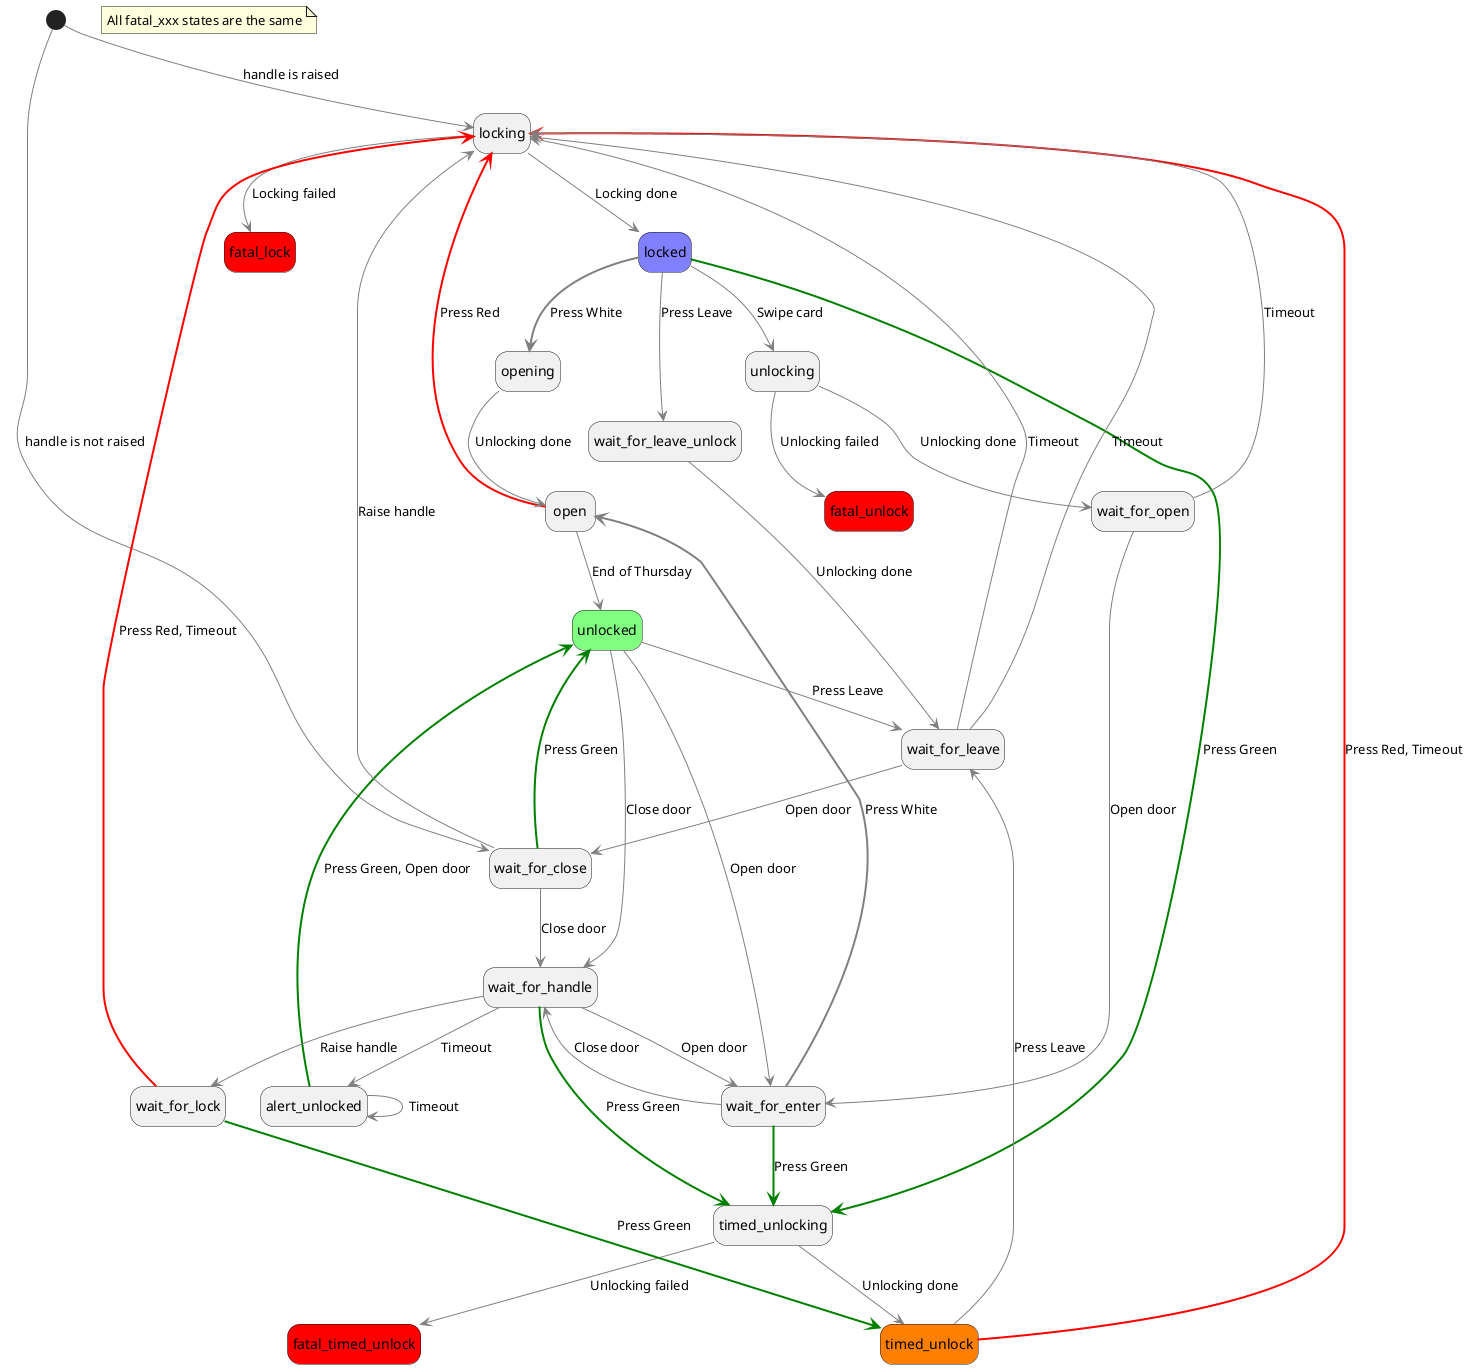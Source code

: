 @startuml
hide empty description

<style>
stateDiagram {
  arrow {
    LineColor Gray
  }
}
</style>

state fatal_lock #ff0000
state fatal_unlock #ff0000
state fatal_timed_unlock #ff0000

note "All fatal_xxx states are the same" as fatal_note

state locked #8080ff
state unlocked #80ff80
state timed_unlock #ff8000

[*] --> locking: handle is raised
[*] --> wait_for_close: handle is not raised
alert_unlocked --> alert_unlocked: Timeout
alert_unlocked -[#green,bold]-> unlocked: Press Green, Open door
locked -[#gray,bold]-> opening: Press White
locked -[#green,bold]-> timed_unlocking: Press Green
locked --> unlocking: Swipe card
locked --> wait_for_leave_unlock: Press Leave
locking --> fatal_lock: Locking failed
locking --> locked: Locking done
open -[#red,bold]-> locking: Press Red
open --> unlocked: End of Thursday
opening --> open: Unlocking done
timed_unlock -[#red,bold]-> locking: Press Red, Timeout
timed_unlock --> wait_for_leave: Press Leave
timed_unlocking --> fatal_timed_unlock: Unlocking failed
timed_unlocking --> timed_unlock: Unlocking done
unlocked --> wait_for_enter: Open door
unlocked --> wait_for_handle: Close door
unlocked --> wait_for_leave: Press Leave
unlocking --> fatal_unlock: Unlocking failed
unlocking --> wait_for_open: Unlocking done
wait_for_close --> locking: Raise handle
wait_for_close -[#green,bold]-> unlocked: Press Green
wait_for_close --> wait_for_handle: Close door
wait_for_enter -[#green,bold]-> timed_unlocking: Press Green
wait_for_enter -[#grey,bold]-> open: Press White
wait_for_enter --> wait_for_handle: Close door
wait_for_handle --> alert_unlocked: Timeout
wait_for_handle -[#green,bold]-> timed_unlocking: Press Green
wait_for_handle --> wait_for_enter: Open door
wait_for_handle --> wait_for_lock: Raise handle
wait_for_leave --> locking: Timeout
wait_for_leave --> wait_for_close: Open door
wait_for_leave --> locking: Timeout
wait_for_leave_unlock --> wait_for_leave: Unlocking done
wait_for_lock -[#red,bold]-> locking: Press Red, Timeout
wait_for_lock -[#green,bold]-> timed_unlock: Press Green
wait_for_open --> locking: Timeout
wait_for_open --> wait_for_enter: Open door
@enduml
